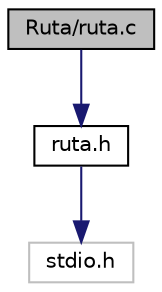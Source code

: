 digraph "Ruta/ruta.c"
{
 // LATEX_PDF_SIZE
  edge [fontname="Helvetica",fontsize="10",labelfontname="Helvetica",labelfontsize="10"];
  node [fontname="Helvetica",fontsize="10",shape=record];
  Node1 [label="Ruta/ruta.c",height=0.2,width=0.4,color="black", fillcolor="grey75", style="filled", fontcolor="black",tooltip="Funciones."];
  Node1 -> Node2 [color="midnightblue",fontsize="10",style="solid",fontname="Helvetica"];
  Node2 [label="ruta.h",height=0.2,width=0.4,color="black", fillcolor="white", style="filled",URL="$ruta_8h.html",tooltip="Funciones."];
  Node2 -> Node3 [color="midnightblue",fontsize="10",style="solid",fontname="Helvetica"];
  Node3 [label="stdio.h",height=0.2,width=0.4,color="grey75", fillcolor="white", style="filled",tooltip=" "];
}
